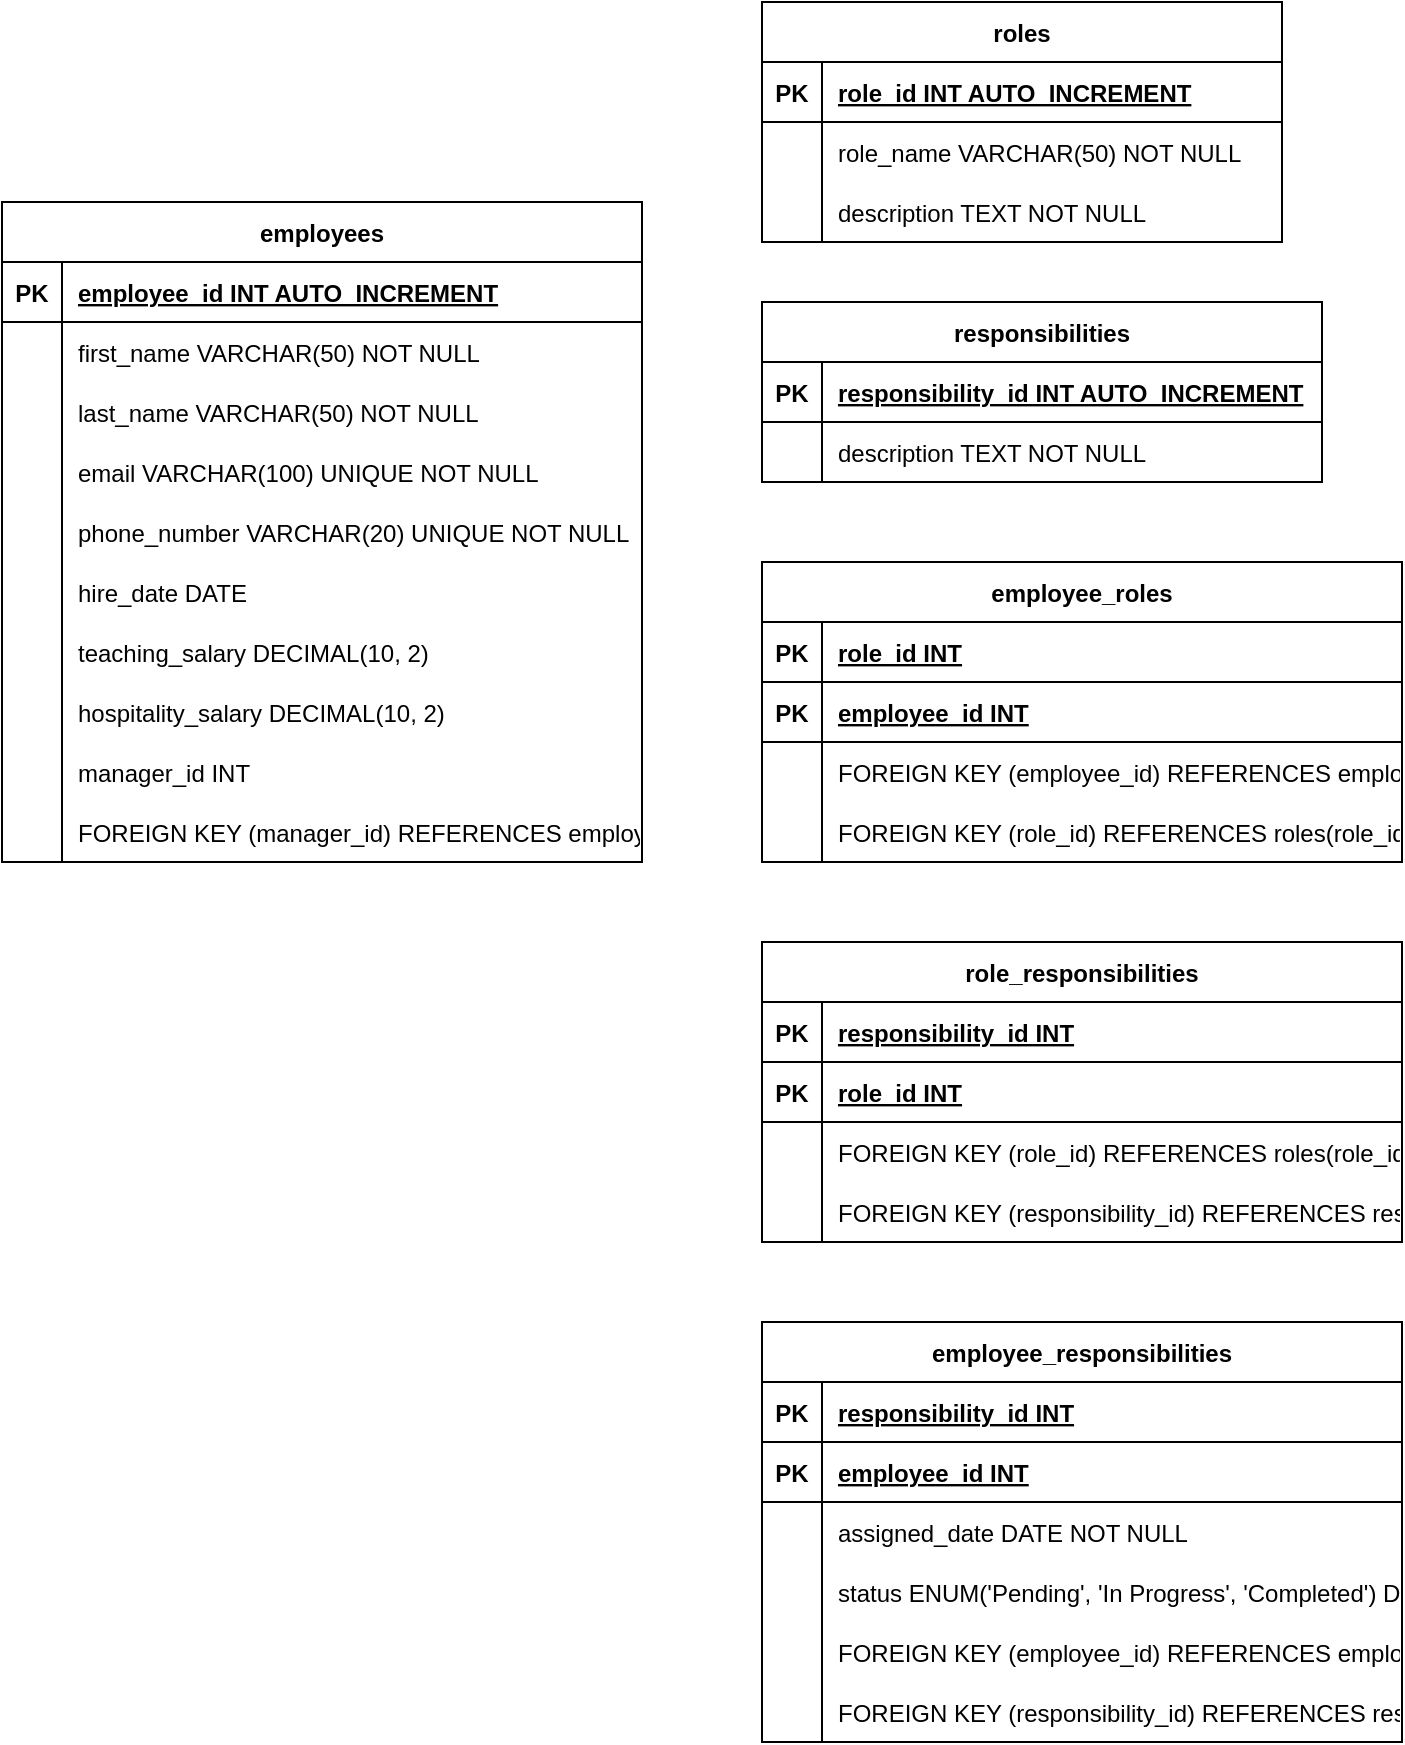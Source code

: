<mxfile version="24.7.6">
  <diagram name="Page-1" id="QkrxpY7dylWGhU-gu9zc">
    <mxGraphModel dx="1615" dy="1632" grid="1" gridSize="10" guides="1" tooltips="1" connect="1" arrows="1" fold="1" page="1" pageScale="1" pageWidth="850" pageHeight="1100" math="0" shadow="0">
      <root>
        <mxCell id="0" />
        <mxCell id="1" parent="0" />
        <mxCell id="rsEL6gUZ8bBxBFCF2_QT-1" value="employees" style="shape=table;startSize=30;container=1;collapsible=1;childLayout=tableLayout;fixedRows=1;rowLines=0;fontStyle=1;align=center;resizeLast=1;movable=0;resizable=0;rotatable=0;deletable=0;editable=0;locked=1;connectable=0;" vertex="1" parent="1">
          <mxGeometry x="-760" y="-20" width="320" height="330" as="geometry" />
        </mxCell>
        <mxCell id="rsEL6gUZ8bBxBFCF2_QT-2" value="" style="shape=tableRow;horizontal=0;startSize=0;swimlaneHead=0;swimlaneBody=0;fillColor=none;collapsible=0;dropTarget=0;points=[[0,0.5],[1,0.5]];portConstraint=eastwest;strokeColor=inherit;top=0;left=0;right=0;bottom=1;" vertex="1" parent="rsEL6gUZ8bBxBFCF2_QT-1">
          <mxGeometry y="30" width="320" height="30" as="geometry" />
        </mxCell>
        <mxCell id="rsEL6gUZ8bBxBFCF2_QT-3" value="PK" style="shape=partialRectangle;overflow=hidden;connectable=0;fillColor=none;strokeColor=inherit;top=0;left=0;bottom=0;right=0;fontStyle=1;" vertex="1" parent="rsEL6gUZ8bBxBFCF2_QT-2">
          <mxGeometry width="30" height="30" as="geometry">
            <mxRectangle width="30" height="30" as="alternateBounds" />
          </mxGeometry>
        </mxCell>
        <mxCell id="rsEL6gUZ8bBxBFCF2_QT-4" value="employee_id INT  AUTO_INCREMENT" style="shape=partialRectangle;overflow=hidden;connectable=0;fillColor=none;align=left;strokeColor=inherit;top=0;left=0;bottom=0;right=0;spacingLeft=6;fontStyle=5;" vertex="1" parent="rsEL6gUZ8bBxBFCF2_QT-2">
          <mxGeometry x="30" width="290" height="30" as="geometry">
            <mxRectangle width="290" height="30" as="alternateBounds" />
          </mxGeometry>
        </mxCell>
        <mxCell id="rsEL6gUZ8bBxBFCF2_QT-5" value="" style="shape=tableRow;horizontal=0;startSize=0;swimlaneHead=0;swimlaneBody=0;fillColor=none;collapsible=0;dropTarget=0;points=[[0,0.5],[1,0.5]];portConstraint=eastwest;strokeColor=inherit;top=0;left=0;right=0;bottom=0;" vertex="1" parent="rsEL6gUZ8bBxBFCF2_QT-1">
          <mxGeometry y="60" width="320" height="30" as="geometry" />
        </mxCell>
        <mxCell id="rsEL6gUZ8bBxBFCF2_QT-6" value="" style="shape=partialRectangle;overflow=hidden;connectable=0;fillColor=none;strokeColor=inherit;top=0;left=0;bottom=0;right=0;" vertex="1" parent="rsEL6gUZ8bBxBFCF2_QT-5">
          <mxGeometry width="30" height="30" as="geometry">
            <mxRectangle width="30" height="30" as="alternateBounds" />
          </mxGeometry>
        </mxCell>
        <mxCell id="rsEL6gUZ8bBxBFCF2_QT-7" value="first_name VARCHAR(50) NOT NULL" style="shape=partialRectangle;overflow=hidden;connectable=0;fillColor=none;align=left;strokeColor=inherit;top=0;left=0;bottom=0;right=0;spacingLeft=6;" vertex="1" parent="rsEL6gUZ8bBxBFCF2_QT-5">
          <mxGeometry x="30" width="290" height="30" as="geometry">
            <mxRectangle width="290" height="30" as="alternateBounds" />
          </mxGeometry>
        </mxCell>
        <mxCell id="rsEL6gUZ8bBxBFCF2_QT-8" value="" style="shape=tableRow;horizontal=0;startSize=0;swimlaneHead=0;swimlaneBody=0;fillColor=none;collapsible=0;dropTarget=0;points=[[0,0.5],[1,0.5]];portConstraint=eastwest;strokeColor=inherit;top=0;left=0;right=0;bottom=0;" vertex="1" parent="rsEL6gUZ8bBxBFCF2_QT-1">
          <mxGeometry y="90" width="320" height="30" as="geometry" />
        </mxCell>
        <mxCell id="rsEL6gUZ8bBxBFCF2_QT-9" value="" style="shape=partialRectangle;overflow=hidden;connectable=0;fillColor=none;strokeColor=inherit;top=0;left=0;bottom=0;right=0;" vertex="1" parent="rsEL6gUZ8bBxBFCF2_QT-8">
          <mxGeometry width="30" height="30" as="geometry">
            <mxRectangle width="30" height="30" as="alternateBounds" />
          </mxGeometry>
        </mxCell>
        <mxCell id="rsEL6gUZ8bBxBFCF2_QT-10" value="last_name VARCHAR(50) NOT NULL" style="shape=partialRectangle;overflow=hidden;connectable=0;fillColor=none;align=left;strokeColor=inherit;top=0;left=0;bottom=0;right=0;spacingLeft=6;" vertex="1" parent="rsEL6gUZ8bBxBFCF2_QT-8">
          <mxGeometry x="30" width="290" height="30" as="geometry">
            <mxRectangle width="290" height="30" as="alternateBounds" />
          </mxGeometry>
        </mxCell>
        <mxCell id="rsEL6gUZ8bBxBFCF2_QT-11" value="" style="shape=tableRow;horizontal=0;startSize=0;swimlaneHead=0;swimlaneBody=0;fillColor=none;collapsible=0;dropTarget=0;points=[[0,0.5],[1,0.5]];portConstraint=eastwest;strokeColor=inherit;top=0;left=0;right=0;bottom=0;" vertex="1" parent="rsEL6gUZ8bBxBFCF2_QT-1">
          <mxGeometry y="120" width="320" height="30" as="geometry" />
        </mxCell>
        <mxCell id="rsEL6gUZ8bBxBFCF2_QT-12" value="" style="shape=partialRectangle;overflow=hidden;connectable=0;fillColor=none;strokeColor=inherit;top=0;left=0;bottom=0;right=0;" vertex="1" parent="rsEL6gUZ8bBxBFCF2_QT-11">
          <mxGeometry width="30" height="30" as="geometry">
            <mxRectangle width="30" height="30" as="alternateBounds" />
          </mxGeometry>
        </mxCell>
        <mxCell id="rsEL6gUZ8bBxBFCF2_QT-13" value="email VARCHAR(100) UNIQUE NOT NULL" style="shape=partialRectangle;overflow=hidden;connectable=0;fillColor=none;align=left;strokeColor=inherit;top=0;left=0;bottom=0;right=0;spacingLeft=6;" vertex="1" parent="rsEL6gUZ8bBxBFCF2_QT-11">
          <mxGeometry x="30" width="290" height="30" as="geometry">
            <mxRectangle width="290" height="30" as="alternateBounds" />
          </mxGeometry>
        </mxCell>
        <mxCell id="rsEL6gUZ8bBxBFCF2_QT-14" value="" style="shape=tableRow;horizontal=0;startSize=0;swimlaneHead=0;swimlaneBody=0;fillColor=none;collapsible=0;dropTarget=0;points=[[0,0.5],[1,0.5]];portConstraint=eastwest;strokeColor=inherit;top=0;left=0;right=0;bottom=0;" vertex="1" parent="rsEL6gUZ8bBxBFCF2_QT-1">
          <mxGeometry y="150" width="320" height="30" as="geometry" />
        </mxCell>
        <mxCell id="rsEL6gUZ8bBxBFCF2_QT-15" value="" style="shape=partialRectangle;overflow=hidden;connectable=0;fillColor=none;strokeColor=inherit;top=0;left=0;bottom=0;right=0;" vertex="1" parent="rsEL6gUZ8bBxBFCF2_QT-14">
          <mxGeometry width="30" height="30" as="geometry">
            <mxRectangle width="30" height="30" as="alternateBounds" />
          </mxGeometry>
        </mxCell>
        <mxCell id="rsEL6gUZ8bBxBFCF2_QT-16" value="phone_number VARCHAR(20) UNIQUE NOT NULL" style="shape=partialRectangle;overflow=hidden;connectable=0;fillColor=none;align=left;strokeColor=inherit;top=0;left=0;bottom=0;right=0;spacingLeft=6;" vertex="1" parent="rsEL6gUZ8bBxBFCF2_QT-14">
          <mxGeometry x="30" width="290" height="30" as="geometry">
            <mxRectangle width="290" height="30" as="alternateBounds" />
          </mxGeometry>
        </mxCell>
        <mxCell id="rsEL6gUZ8bBxBFCF2_QT-17" value="" style="shape=tableRow;horizontal=0;startSize=0;swimlaneHead=0;swimlaneBody=0;fillColor=none;collapsible=0;dropTarget=0;points=[[0,0.5],[1,0.5]];portConstraint=eastwest;strokeColor=inherit;top=0;left=0;right=0;bottom=0;" vertex="1" parent="rsEL6gUZ8bBxBFCF2_QT-1">
          <mxGeometry y="180" width="320" height="30" as="geometry" />
        </mxCell>
        <mxCell id="rsEL6gUZ8bBxBFCF2_QT-18" value="" style="shape=partialRectangle;overflow=hidden;connectable=0;fillColor=none;strokeColor=inherit;top=0;left=0;bottom=0;right=0;" vertex="1" parent="rsEL6gUZ8bBxBFCF2_QT-17">
          <mxGeometry width="30" height="30" as="geometry">
            <mxRectangle width="30" height="30" as="alternateBounds" />
          </mxGeometry>
        </mxCell>
        <mxCell id="rsEL6gUZ8bBxBFCF2_QT-19" value="hire_date DATE" style="shape=partialRectangle;overflow=hidden;connectable=0;fillColor=none;align=left;strokeColor=inherit;top=0;left=0;bottom=0;right=0;spacingLeft=6;" vertex="1" parent="rsEL6gUZ8bBxBFCF2_QT-17">
          <mxGeometry x="30" width="290" height="30" as="geometry">
            <mxRectangle width="290" height="30" as="alternateBounds" />
          </mxGeometry>
        </mxCell>
        <mxCell id="rsEL6gUZ8bBxBFCF2_QT-20" value="" style="shape=tableRow;horizontal=0;startSize=0;swimlaneHead=0;swimlaneBody=0;fillColor=none;collapsible=0;dropTarget=0;points=[[0,0.5],[1,0.5]];portConstraint=eastwest;strokeColor=inherit;top=0;left=0;right=0;bottom=0;" vertex="1" parent="rsEL6gUZ8bBxBFCF2_QT-1">
          <mxGeometry y="210" width="320" height="30" as="geometry" />
        </mxCell>
        <mxCell id="rsEL6gUZ8bBxBFCF2_QT-21" value="" style="shape=partialRectangle;overflow=hidden;connectable=0;fillColor=none;strokeColor=inherit;top=0;left=0;bottom=0;right=0;" vertex="1" parent="rsEL6gUZ8bBxBFCF2_QT-20">
          <mxGeometry width="30" height="30" as="geometry">
            <mxRectangle width="30" height="30" as="alternateBounds" />
          </mxGeometry>
        </mxCell>
        <mxCell id="rsEL6gUZ8bBxBFCF2_QT-22" value="teaching_salary DECIMAL(10, 2)" style="shape=partialRectangle;overflow=hidden;connectable=0;fillColor=none;align=left;strokeColor=inherit;top=0;left=0;bottom=0;right=0;spacingLeft=6;" vertex="1" parent="rsEL6gUZ8bBxBFCF2_QT-20">
          <mxGeometry x="30" width="290" height="30" as="geometry">
            <mxRectangle width="290" height="30" as="alternateBounds" />
          </mxGeometry>
        </mxCell>
        <mxCell id="rsEL6gUZ8bBxBFCF2_QT-23" value="" style="shape=tableRow;horizontal=0;startSize=0;swimlaneHead=0;swimlaneBody=0;fillColor=none;collapsible=0;dropTarget=0;points=[[0,0.5],[1,0.5]];portConstraint=eastwest;strokeColor=inherit;top=0;left=0;right=0;bottom=0;" vertex="1" parent="rsEL6gUZ8bBxBFCF2_QT-1">
          <mxGeometry y="240" width="320" height="30" as="geometry" />
        </mxCell>
        <mxCell id="rsEL6gUZ8bBxBFCF2_QT-24" value="" style="shape=partialRectangle;overflow=hidden;connectable=0;fillColor=none;strokeColor=inherit;top=0;left=0;bottom=0;right=0;" vertex="1" parent="rsEL6gUZ8bBxBFCF2_QT-23">
          <mxGeometry width="30" height="30" as="geometry">
            <mxRectangle width="30" height="30" as="alternateBounds" />
          </mxGeometry>
        </mxCell>
        <mxCell id="rsEL6gUZ8bBxBFCF2_QT-25" value="hospitality_salary DECIMAL(10, 2)" style="shape=partialRectangle;overflow=hidden;connectable=0;fillColor=none;align=left;strokeColor=inherit;top=0;left=0;bottom=0;right=0;spacingLeft=6;" vertex="1" parent="rsEL6gUZ8bBxBFCF2_QT-23">
          <mxGeometry x="30" width="290" height="30" as="geometry">
            <mxRectangle width="290" height="30" as="alternateBounds" />
          </mxGeometry>
        </mxCell>
        <mxCell id="rsEL6gUZ8bBxBFCF2_QT-26" value="" style="shape=tableRow;horizontal=0;startSize=0;swimlaneHead=0;swimlaneBody=0;fillColor=none;collapsible=0;dropTarget=0;points=[[0,0.5],[1,0.5]];portConstraint=eastwest;strokeColor=inherit;top=0;left=0;right=0;bottom=0;" vertex="1" parent="rsEL6gUZ8bBxBFCF2_QT-1">
          <mxGeometry y="270" width="320" height="30" as="geometry" />
        </mxCell>
        <mxCell id="rsEL6gUZ8bBxBFCF2_QT-27" value="" style="shape=partialRectangle;overflow=hidden;connectable=0;fillColor=none;strokeColor=inherit;top=0;left=0;bottom=0;right=0;" vertex="1" parent="rsEL6gUZ8bBxBFCF2_QT-26">
          <mxGeometry width="30" height="30" as="geometry">
            <mxRectangle width="30" height="30" as="alternateBounds" />
          </mxGeometry>
        </mxCell>
        <mxCell id="rsEL6gUZ8bBxBFCF2_QT-28" value="manager_id INT" style="shape=partialRectangle;overflow=hidden;connectable=0;fillColor=none;align=left;strokeColor=inherit;top=0;left=0;bottom=0;right=0;spacingLeft=6;" vertex="1" parent="rsEL6gUZ8bBxBFCF2_QT-26">
          <mxGeometry x="30" width="290" height="30" as="geometry">
            <mxRectangle width="290" height="30" as="alternateBounds" />
          </mxGeometry>
        </mxCell>
        <mxCell id="rsEL6gUZ8bBxBFCF2_QT-29" value="" style="shape=tableRow;horizontal=0;startSize=0;swimlaneHead=0;swimlaneBody=0;fillColor=none;collapsible=0;dropTarget=0;points=[[0,0.5],[1,0.5]];portConstraint=eastwest;strokeColor=inherit;top=0;left=0;right=0;bottom=0;" vertex="1" parent="rsEL6gUZ8bBxBFCF2_QT-1">
          <mxGeometry y="300" width="320" height="30" as="geometry" />
        </mxCell>
        <mxCell id="rsEL6gUZ8bBxBFCF2_QT-30" value="" style="shape=partialRectangle;overflow=hidden;connectable=0;fillColor=none;strokeColor=inherit;top=0;left=0;bottom=0;right=0;" vertex="1" parent="rsEL6gUZ8bBxBFCF2_QT-29">
          <mxGeometry width="30" height="30" as="geometry">
            <mxRectangle width="30" height="30" as="alternateBounds" />
          </mxGeometry>
        </mxCell>
        <mxCell id="rsEL6gUZ8bBxBFCF2_QT-31" value="FOREIGN KEY (manager_id) REFERENCES employees(employee_id)" style="shape=partialRectangle;overflow=hidden;connectable=0;fillColor=none;align=left;strokeColor=inherit;top=0;left=0;bottom=0;right=0;spacingLeft=6;" vertex="1" parent="rsEL6gUZ8bBxBFCF2_QT-29">
          <mxGeometry x="30" width="290" height="30" as="geometry">
            <mxRectangle width="290" height="30" as="alternateBounds" />
          </mxGeometry>
        </mxCell>
        <mxCell id="rsEL6gUZ8bBxBFCF2_QT-32" value="roles" style="shape=table;startSize=30;container=1;collapsible=1;childLayout=tableLayout;fixedRows=1;rowLines=0;fontStyle=1;align=center;resizeLast=1;movable=1;resizable=1;rotatable=1;deletable=1;editable=1;locked=0;connectable=1;" vertex="1" parent="1">
          <mxGeometry x="-380" y="-120" width="260" height="120" as="geometry" />
        </mxCell>
        <mxCell id="rsEL6gUZ8bBxBFCF2_QT-33" value="" style="shape=tableRow;horizontal=0;startSize=0;swimlaneHead=0;swimlaneBody=0;fillColor=none;collapsible=0;dropTarget=0;points=[[0,0.5],[1,0.5]];portConstraint=eastwest;strokeColor=inherit;top=0;left=0;right=0;bottom=1;" vertex="1" parent="rsEL6gUZ8bBxBFCF2_QT-32">
          <mxGeometry y="30" width="260" height="30" as="geometry" />
        </mxCell>
        <mxCell id="rsEL6gUZ8bBxBFCF2_QT-34" value="PK" style="shape=partialRectangle;overflow=hidden;connectable=0;fillColor=none;strokeColor=inherit;top=0;left=0;bottom=0;right=0;fontStyle=1;" vertex="1" parent="rsEL6gUZ8bBxBFCF2_QT-33">
          <mxGeometry width="30" height="30" as="geometry">
            <mxRectangle width="30" height="30" as="alternateBounds" />
          </mxGeometry>
        </mxCell>
        <mxCell id="rsEL6gUZ8bBxBFCF2_QT-35" value="role_id INT  AUTO_INCREMENT" style="shape=partialRectangle;overflow=hidden;connectable=0;fillColor=none;align=left;strokeColor=inherit;top=0;left=0;bottom=0;right=0;spacingLeft=6;fontStyle=5;" vertex="1" parent="rsEL6gUZ8bBxBFCF2_QT-33">
          <mxGeometry x="30" width="230" height="30" as="geometry">
            <mxRectangle width="230" height="30" as="alternateBounds" />
          </mxGeometry>
        </mxCell>
        <mxCell id="rsEL6gUZ8bBxBFCF2_QT-36" value="" style="shape=tableRow;horizontal=0;startSize=0;swimlaneHead=0;swimlaneBody=0;fillColor=none;collapsible=0;dropTarget=0;points=[[0,0.5],[1,0.5]];portConstraint=eastwest;strokeColor=inherit;top=0;left=0;right=0;bottom=0;" vertex="1" parent="rsEL6gUZ8bBxBFCF2_QT-32">
          <mxGeometry y="60" width="260" height="30" as="geometry" />
        </mxCell>
        <mxCell id="rsEL6gUZ8bBxBFCF2_QT-37" value="" style="shape=partialRectangle;overflow=hidden;connectable=0;fillColor=none;strokeColor=inherit;top=0;left=0;bottom=0;right=0;" vertex="1" parent="rsEL6gUZ8bBxBFCF2_QT-36">
          <mxGeometry width="30" height="30" as="geometry">
            <mxRectangle width="30" height="30" as="alternateBounds" />
          </mxGeometry>
        </mxCell>
        <mxCell id="rsEL6gUZ8bBxBFCF2_QT-38" value="role_name VARCHAR(50) NOT NULL" style="shape=partialRectangle;overflow=hidden;connectable=0;fillColor=none;align=left;strokeColor=inherit;top=0;left=0;bottom=0;right=0;spacingLeft=6;" vertex="1" parent="rsEL6gUZ8bBxBFCF2_QT-36">
          <mxGeometry x="30" width="230" height="30" as="geometry">
            <mxRectangle width="230" height="30" as="alternateBounds" />
          </mxGeometry>
        </mxCell>
        <mxCell id="rsEL6gUZ8bBxBFCF2_QT-39" value="" style="shape=tableRow;horizontal=0;startSize=0;swimlaneHead=0;swimlaneBody=0;fillColor=none;collapsible=0;dropTarget=0;points=[[0,0.5],[1,0.5]];portConstraint=eastwest;strokeColor=inherit;top=0;left=0;right=0;bottom=0;" vertex="1" parent="rsEL6gUZ8bBxBFCF2_QT-32">
          <mxGeometry y="90" width="260" height="30" as="geometry" />
        </mxCell>
        <mxCell id="rsEL6gUZ8bBxBFCF2_QT-40" value="" style="shape=partialRectangle;overflow=hidden;connectable=0;fillColor=none;strokeColor=inherit;top=0;left=0;bottom=0;right=0;" vertex="1" parent="rsEL6gUZ8bBxBFCF2_QT-39">
          <mxGeometry width="30" height="30" as="geometry">
            <mxRectangle width="30" height="30" as="alternateBounds" />
          </mxGeometry>
        </mxCell>
        <mxCell id="rsEL6gUZ8bBxBFCF2_QT-41" value="description TEXT NOT NULL" style="shape=partialRectangle;overflow=hidden;connectable=0;fillColor=none;align=left;strokeColor=inherit;top=0;left=0;bottom=0;right=0;spacingLeft=6;" vertex="1" parent="rsEL6gUZ8bBxBFCF2_QT-39">
          <mxGeometry x="30" width="230" height="30" as="geometry">
            <mxRectangle width="230" height="30" as="alternateBounds" />
          </mxGeometry>
        </mxCell>
        <mxCell id="rsEL6gUZ8bBxBFCF2_QT-42" value="responsibilities" style="shape=table;startSize=30;container=1;collapsible=1;childLayout=tableLayout;fixedRows=1;rowLines=0;fontStyle=1;align=center;resizeLast=1;movable=1;resizable=1;rotatable=1;deletable=1;editable=1;locked=0;connectable=1;" vertex="1" parent="1">
          <mxGeometry x="-380" y="30" width="280" height="90" as="geometry" />
        </mxCell>
        <mxCell id="rsEL6gUZ8bBxBFCF2_QT-43" value="" style="shape=tableRow;horizontal=0;startSize=0;swimlaneHead=0;swimlaneBody=0;fillColor=none;collapsible=0;dropTarget=0;points=[[0,0.5],[1,0.5]];portConstraint=eastwest;strokeColor=inherit;top=0;left=0;right=0;bottom=1;" vertex="1" parent="rsEL6gUZ8bBxBFCF2_QT-42">
          <mxGeometry y="30" width="280" height="30" as="geometry" />
        </mxCell>
        <mxCell id="rsEL6gUZ8bBxBFCF2_QT-44" value="PK" style="shape=partialRectangle;overflow=hidden;connectable=0;fillColor=none;strokeColor=inherit;top=0;left=0;bottom=0;right=0;fontStyle=1;" vertex="1" parent="rsEL6gUZ8bBxBFCF2_QT-43">
          <mxGeometry width="30" height="30" as="geometry">
            <mxRectangle width="30" height="30" as="alternateBounds" />
          </mxGeometry>
        </mxCell>
        <mxCell id="rsEL6gUZ8bBxBFCF2_QT-45" value="responsibility_id INT  AUTO_INCREMENT" style="shape=partialRectangle;overflow=hidden;connectable=0;fillColor=none;align=left;strokeColor=inherit;top=0;left=0;bottom=0;right=0;spacingLeft=6;fontStyle=5;" vertex="1" parent="rsEL6gUZ8bBxBFCF2_QT-43">
          <mxGeometry x="30" width="250" height="30" as="geometry">
            <mxRectangle width="250" height="30" as="alternateBounds" />
          </mxGeometry>
        </mxCell>
        <mxCell id="rsEL6gUZ8bBxBFCF2_QT-46" value="" style="shape=tableRow;horizontal=0;startSize=0;swimlaneHead=0;swimlaneBody=0;fillColor=none;collapsible=0;dropTarget=0;points=[[0,0.5],[1,0.5]];portConstraint=eastwest;strokeColor=inherit;top=0;left=0;right=0;bottom=0;" vertex="1" parent="rsEL6gUZ8bBxBFCF2_QT-42">
          <mxGeometry y="60" width="280" height="30" as="geometry" />
        </mxCell>
        <mxCell id="rsEL6gUZ8bBxBFCF2_QT-47" value="" style="shape=partialRectangle;overflow=hidden;connectable=0;fillColor=none;strokeColor=inherit;top=0;left=0;bottom=0;right=0;" vertex="1" parent="rsEL6gUZ8bBxBFCF2_QT-46">
          <mxGeometry width="30" height="30" as="geometry">
            <mxRectangle width="30" height="30" as="alternateBounds" />
          </mxGeometry>
        </mxCell>
        <mxCell id="rsEL6gUZ8bBxBFCF2_QT-48" value="description TEXT NOT NULL" style="shape=partialRectangle;overflow=hidden;connectable=0;fillColor=none;align=left;strokeColor=inherit;top=0;left=0;bottom=0;right=0;spacingLeft=6;" vertex="1" parent="rsEL6gUZ8bBxBFCF2_QT-46">
          <mxGeometry x="30" width="250" height="30" as="geometry">
            <mxRectangle width="250" height="30" as="alternateBounds" />
          </mxGeometry>
        </mxCell>
        <mxCell id="rsEL6gUZ8bBxBFCF2_QT-49" value="employee_roles" style="shape=table;startSize=30;container=1;collapsible=1;childLayout=tableLayout;fixedRows=1;rowLines=0;fontStyle=1;align=center;resizeLast=1;movable=1;resizable=1;rotatable=1;deletable=1;editable=1;locked=0;connectable=1;" vertex="1" parent="1">
          <mxGeometry x="-380" y="160" width="320" height="150" as="geometry" />
        </mxCell>
        <mxCell id="rsEL6gUZ8bBxBFCF2_QT-50" value="" style="shape=tableRow;horizontal=0;startSize=0;swimlaneHead=0;swimlaneBody=0;fillColor=none;collapsible=0;dropTarget=0;points=[[0,0.5],[1,0.5]];portConstraint=eastwest;strokeColor=inherit;top=0;left=0;right=0;bottom=1;" vertex="1" parent="rsEL6gUZ8bBxBFCF2_QT-49">
          <mxGeometry y="30" width="320" height="30" as="geometry" />
        </mxCell>
        <mxCell id="rsEL6gUZ8bBxBFCF2_QT-51" value="PK" style="shape=partialRectangle;overflow=hidden;connectable=0;fillColor=none;strokeColor=inherit;top=0;left=0;bottom=0;right=0;fontStyle=1;" vertex="1" parent="rsEL6gUZ8bBxBFCF2_QT-50">
          <mxGeometry width="30" height="30" as="geometry">
            <mxRectangle width="30" height="30" as="alternateBounds" />
          </mxGeometry>
        </mxCell>
        <mxCell id="rsEL6gUZ8bBxBFCF2_QT-52" value="role_id INT" style="shape=partialRectangle;overflow=hidden;connectable=0;fillColor=none;align=left;strokeColor=inherit;top=0;left=0;bottom=0;right=0;spacingLeft=6;fontStyle=5;" vertex="1" parent="rsEL6gUZ8bBxBFCF2_QT-50">
          <mxGeometry x="30" width="290" height="30" as="geometry">
            <mxRectangle width="290" height="30" as="alternateBounds" />
          </mxGeometry>
        </mxCell>
        <mxCell id="rsEL6gUZ8bBxBFCF2_QT-53" value="" style="shape=tableRow;horizontal=0;startSize=0;swimlaneHead=0;swimlaneBody=0;fillColor=none;collapsible=0;dropTarget=0;points=[[0,0.5],[1,0.5]];portConstraint=eastwest;strokeColor=inherit;top=0;left=0;right=0;bottom=1;" vertex="1" parent="rsEL6gUZ8bBxBFCF2_QT-49">
          <mxGeometry y="60" width="320" height="30" as="geometry" />
        </mxCell>
        <mxCell id="rsEL6gUZ8bBxBFCF2_QT-54" value="PK" style="shape=partialRectangle;overflow=hidden;connectable=0;fillColor=none;strokeColor=inherit;top=0;left=0;bottom=0;right=0;fontStyle=1;" vertex="1" parent="rsEL6gUZ8bBxBFCF2_QT-53">
          <mxGeometry width="30" height="30" as="geometry">
            <mxRectangle width="30" height="30" as="alternateBounds" />
          </mxGeometry>
        </mxCell>
        <mxCell id="rsEL6gUZ8bBxBFCF2_QT-55" value="employee_id INT" style="shape=partialRectangle;overflow=hidden;connectable=0;fillColor=none;align=left;strokeColor=inherit;top=0;left=0;bottom=0;right=0;spacingLeft=6;fontStyle=5;" vertex="1" parent="rsEL6gUZ8bBxBFCF2_QT-53">
          <mxGeometry x="30" width="290" height="30" as="geometry">
            <mxRectangle width="290" height="30" as="alternateBounds" />
          </mxGeometry>
        </mxCell>
        <mxCell id="rsEL6gUZ8bBxBFCF2_QT-56" value="" style="shape=tableRow;horizontal=0;startSize=0;swimlaneHead=0;swimlaneBody=0;fillColor=none;collapsible=0;dropTarget=0;points=[[0,0.5],[1,0.5]];portConstraint=eastwest;strokeColor=inherit;top=0;left=0;right=0;bottom=0;" vertex="1" parent="rsEL6gUZ8bBxBFCF2_QT-49">
          <mxGeometry y="90" width="320" height="30" as="geometry" />
        </mxCell>
        <mxCell id="rsEL6gUZ8bBxBFCF2_QT-57" value="" style="shape=partialRectangle;overflow=hidden;connectable=0;fillColor=none;strokeColor=inherit;top=0;left=0;bottom=0;right=0;" vertex="1" parent="rsEL6gUZ8bBxBFCF2_QT-56">
          <mxGeometry width="30" height="30" as="geometry">
            <mxRectangle width="30" height="30" as="alternateBounds" />
          </mxGeometry>
        </mxCell>
        <mxCell id="rsEL6gUZ8bBxBFCF2_QT-58" value="FOREIGN KEY (employee_id) REFERENCES employees(employee_id)" style="shape=partialRectangle;overflow=hidden;connectable=0;fillColor=none;align=left;strokeColor=inherit;top=0;left=0;bottom=0;right=0;spacingLeft=6;" vertex="1" parent="rsEL6gUZ8bBxBFCF2_QT-56">
          <mxGeometry x="30" width="290" height="30" as="geometry">
            <mxRectangle width="290" height="30" as="alternateBounds" />
          </mxGeometry>
        </mxCell>
        <mxCell id="rsEL6gUZ8bBxBFCF2_QT-59" value="" style="shape=tableRow;horizontal=0;startSize=0;swimlaneHead=0;swimlaneBody=0;fillColor=none;collapsible=0;dropTarget=0;points=[[0,0.5],[1,0.5]];portConstraint=eastwest;strokeColor=inherit;top=0;left=0;right=0;bottom=0;" vertex="1" parent="rsEL6gUZ8bBxBFCF2_QT-49">
          <mxGeometry y="120" width="320" height="30" as="geometry" />
        </mxCell>
        <mxCell id="rsEL6gUZ8bBxBFCF2_QT-60" value="" style="shape=partialRectangle;overflow=hidden;connectable=0;fillColor=none;strokeColor=inherit;top=0;left=0;bottom=0;right=0;" vertex="1" parent="rsEL6gUZ8bBxBFCF2_QT-59">
          <mxGeometry width="30" height="30" as="geometry">
            <mxRectangle width="30" height="30" as="alternateBounds" />
          </mxGeometry>
        </mxCell>
        <mxCell id="rsEL6gUZ8bBxBFCF2_QT-61" value="FOREIGN KEY (role_id) REFERENCES roles(role_id)" style="shape=partialRectangle;overflow=hidden;connectable=0;fillColor=none;align=left;strokeColor=inherit;top=0;left=0;bottom=0;right=0;spacingLeft=6;" vertex="1" parent="rsEL6gUZ8bBxBFCF2_QT-59">
          <mxGeometry x="30" width="290" height="30" as="geometry">
            <mxRectangle width="290" height="30" as="alternateBounds" />
          </mxGeometry>
        </mxCell>
        <mxCell id="rsEL6gUZ8bBxBFCF2_QT-62" value="role_responsibilities" style="shape=table;startSize=30;container=1;collapsible=1;childLayout=tableLayout;fixedRows=1;rowLines=0;fontStyle=1;align=center;resizeLast=1;movable=1;resizable=1;rotatable=1;deletable=1;editable=1;locked=0;connectable=1;" vertex="1" parent="1">
          <mxGeometry x="-380" y="350" width="320" height="150" as="geometry" />
        </mxCell>
        <mxCell id="rsEL6gUZ8bBxBFCF2_QT-63" value="" style="shape=tableRow;horizontal=0;startSize=0;swimlaneHead=0;swimlaneBody=0;fillColor=none;collapsible=0;dropTarget=0;points=[[0,0.5],[1,0.5]];portConstraint=eastwest;strokeColor=inherit;top=0;left=0;right=0;bottom=1;" vertex="1" parent="rsEL6gUZ8bBxBFCF2_QT-62">
          <mxGeometry y="30" width="320" height="30" as="geometry" />
        </mxCell>
        <mxCell id="rsEL6gUZ8bBxBFCF2_QT-64" value="PK" style="shape=partialRectangle;overflow=hidden;connectable=0;fillColor=none;strokeColor=inherit;top=0;left=0;bottom=0;right=0;fontStyle=1;" vertex="1" parent="rsEL6gUZ8bBxBFCF2_QT-63">
          <mxGeometry width="30" height="30" as="geometry">
            <mxRectangle width="30" height="30" as="alternateBounds" />
          </mxGeometry>
        </mxCell>
        <mxCell id="rsEL6gUZ8bBxBFCF2_QT-65" value="responsibility_id INT" style="shape=partialRectangle;overflow=hidden;connectable=0;fillColor=none;align=left;strokeColor=inherit;top=0;left=0;bottom=0;right=0;spacingLeft=6;fontStyle=5;" vertex="1" parent="rsEL6gUZ8bBxBFCF2_QT-63">
          <mxGeometry x="30" width="290" height="30" as="geometry">
            <mxRectangle width="290" height="30" as="alternateBounds" />
          </mxGeometry>
        </mxCell>
        <mxCell id="rsEL6gUZ8bBxBFCF2_QT-66" value="" style="shape=tableRow;horizontal=0;startSize=0;swimlaneHead=0;swimlaneBody=0;fillColor=none;collapsible=0;dropTarget=0;points=[[0,0.5],[1,0.5]];portConstraint=eastwest;strokeColor=inherit;top=0;left=0;right=0;bottom=1;" vertex="1" parent="rsEL6gUZ8bBxBFCF2_QT-62">
          <mxGeometry y="60" width="320" height="30" as="geometry" />
        </mxCell>
        <mxCell id="rsEL6gUZ8bBxBFCF2_QT-67" value="PK" style="shape=partialRectangle;overflow=hidden;connectable=0;fillColor=none;strokeColor=inherit;top=0;left=0;bottom=0;right=0;fontStyle=1;" vertex="1" parent="rsEL6gUZ8bBxBFCF2_QT-66">
          <mxGeometry width="30" height="30" as="geometry">
            <mxRectangle width="30" height="30" as="alternateBounds" />
          </mxGeometry>
        </mxCell>
        <mxCell id="rsEL6gUZ8bBxBFCF2_QT-68" value="role_id INT" style="shape=partialRectangle;overflow=hidden;connectable=0;fillColor=none;align=left;strokeColor=inherit;top=0;left=0;bottom=0;right=0;spacingLeft=6;fontStyle=5;" vertex="1" parent="rsEL6gUZ8bBxBFCF2_QT-66">
          <mxGeometry x="30" width="290" height="30" as="geometry">
            <mxRectangle width="290" height="30" as="alternateBounds" />
          </mxGeometry>
        </mxCell>
        <mxCell id="rsEL6gUZ8bBxBFCF2_QT-69" value="" style="shape=tableRow;horizontal=0;startSize=0;swimlaneHead=0;swimlaneBody=0;fillColor=none;collapsible=0;dropTarget=0;points=[[0,0.5],[1,0.5]];portConstraint=eastwest;strokeColor=inherit;top=0;left=0;right=0;bottom=0;" vertex="1" parent="rsEL6gUZ8bBxBFCF2_QT-62">
          <mxGeometry y="90" width="320" height="30" as="geometry" />
        </mxCell>
        <mxCell id="rsEL6gUZ8bBxBFCF2_QT-70" value="" style="shape=partialRectangle;overflow=hidden;connectable=0;fillColor=none;strokeColor=inherit;top=0;left=0;bottom=0;right=0;" vertex="1" parent="rsEL6gUZ8bBxBFCF2_QT-69">
          <mxGeometry width="30" height="30" as="geometry">
            <mxRectangle width="30" height="30" as="alternateBounds" />
          </mxGeometry>
        </mxCell>
        <mxCell id="rsEL6gUZ8bBxBFCF2_QT-71" value="FOREIGN KEY (role_id) REFERENCES roles(role_id)" style="shape=partialRectangle;overflow=hidden;connectable=0;fillColor=none;align=left;strokeColor=inherit;top=0;left=0;bottom=0;right=0;spacingLeft=6;" vertex="1" parent="rsEL6gUZ8bBxBFCF2_QT-69">
          <mxGeometry x="30" width="290" height="30" as="geometry">
            <mxRectangle width="290" height="30" as="alternateBounds" />
          </mxGeometry>
        </mxCell>
        <mxCell id="rsEL6gUZ8bBxBFCF2_QT-72" value="" style="shape=tableRow;horizontal=0;startSize=0;swimlaneHead=0;swimlaneBody=0;fillColor=none;collapsible=0;dropTarget=0;points=[[0,0.5],[1,0.5]];portConstraint=eastwest;strokeColor=inherit;top=0;left=0;right=0;bottom=0;" vertex="1" parent="rsEL6gUZ8bBxBFCF2_QT-62">
          <mxGeometry y="120" width="320" height="30" as="geometry" />
        </mxCell>
        <mxCell id="rsEL6gUZ8bBxBFCF2_QT-73" value="" style="shape=partialRectangle;overflow=hidden;connectable=0;fillColor=none;strokeColor=inherit;top=0;left=0;bottom=0;right=0;" vertex="1" parent="rsEL6gUZ8bBxBFCF2_QT-72">
          <mxGeometry width="30" height="30" as="geometry">
            <mxRectangle width="30" height="30" as="alternateBounds" />
          </mxGeometry>
        </mxCell>
        <mxCell id="rsEL6gUZ8bBxBFCF2_QT-74" value="FOREIGN KEY (responsibility_id) REFERENCES responsibilities(responsibility_id)" style="shape=partialRectangle;overflow=hidden;connectable=0;fillColor=none;align=left;strokeColor=inherit;top=0;left=0;bottom=0;right=0;spacingLeft=6;" vertex="1" parent="rsEL6gUZ8bBxBFCF2_QT-72">
          <mxGeometry x="30" width="290" height="30" as="geometry">
            <mxRectangle width="290" height="30" as="alternateBounds" />
          </mxGeometry>
        </mxCell>
        <mxCell id="rsEL6gUZ8bBxBFCF2_QT-75" value="employee_responsibilities" style="shape=table;startSize=30;container=1;collapsible=1;childLayout=tableLayout;fixedRows=1;rowLines=0;fontStyle=1;align=center;resizeLast=1;movable=1;resizable=1;rotatable=1;deletable=1;editable=1;locked=0;connectable=1;" vertex="1" parent="1">
          <mxGeometry x="-380" y="540" width="320" height="210" as="geometry" />
        </mxCell>
        <mxCell id="rsEL6gUZ8bBxBFCF2_QT-76" value="" style="shape=tableRow;horizontal=0;startSize=0;swimlaneHead=0;swimlaneBody=0;fillColor=none;collapsible=0;dropTarget=0;points=[[0,0.5],[1,0.5]];portConstraint=eastwest;strokeColor=inherit;top=0;left=0;right=0;bottom=1;" vertex="1" parent="rsEL6gUZ8bBxBFCF2_QT-75">
          <mxGeometry y="30" width="320" height="30" as="geometry" />
        </mxCell>
        <mxCell id="rsEL6gUZ8bBxBFCF2_QT-77" value="PK" style="shape=partialRectangle;overflow=hidden;connectable=0;fillColor=none;strokeColor=inherit;top=0;left=0;bottom=0;right=0;fontStyle=1;" vertex="1" parent="rsEL6gUZ8bBxBFCF2_QT-76">
          <mxGeometry width="30" height="30" as="geometry">
            <mxRectangle width="30" height="30" as="alternateBounds" />
          </mxGeometry>
        </mxCell>
        <mxCell id="rsEL6gUZ8bBxBFCF2_QT-78" value="responsibility_id INT" style="shape=partialRectangle;overflow=hidden;connectable=0;fillColor=none;align=left;strokeColor=inherit;top=0;left=0;bottom=0;right=0;spacingLeft=6;fontStyle=5;" vertex="1" parent="rsEL6gUZ8bBxBFCF2_QT-76">
          <mxGeometry x="30" width="290" height="30" as="geometry">
            <mxRectangle width="290" height="30" as="alternateBounds" />
          </mxGeometry>
        </mxCell>
        <mxCell id="rsEL6gUZ8bBxBFCF2_QT-79" value="" style="shape=tableRow;horizontal=0;startSize=0;swimlaneHead=0;swimlaneBody=0;fillColor=none;collapsible=0;dropTarget=0;points=[[0,0.5],[1,0.5]];portConstraint=eastwest;strokeColor=inherit;top=0;left=0;right=0;bottom=1;" vertex="1" parent="rsEL6gUZ8bBxBFCF2_QT-75">
          <mxGeometry y="60" width="320" height="30" as="geometry" />
        </mxCell>
        <mxCell id="rsEL6gUZ8bBxBFCF2_QT-80" value="PK" style="shape=partialRectangle;overflow=hidden;connectable=0;fillColor=none;strokeColor=inherit;top=0;left=0;bottom=0;right=0;fontStyle=1;" vertex="1" parent="rsEL6gUZ8bBxBFCF2_QT-79">
          <mxGeometry width="30" height="30" as="geometry">
            <mxRectangle width="30" height="30" as="alternateBounds" />
          </mxGeometry>
        </mxCell>
        <mxCell id="rsEL6gUZ8bBxBFCF2_QT-81" value="employee_id INT" style="shape=partialRectangle;overflow=hidden;connectable=0;fillColor=none;align=left;strokeColor=inherit;top=0;left=0;bottom=0;right=0;spacingLeft=6;fontStyle=5;" vertex="1" parent="rsEL6gUZ8bBxBFCF2_QT-79">
          <mxGeometry x="30" width="290" height="30" as="geometry">
            <mxRectangle width="290" height="30" as="alternateBounds" />
          </mxGeometry>
        </mxCell>
        <mxCell id="rsEL6gUZ8bBxBFCF2_QT-82" value="" style="shape=tableRow;horizontal=0;startSize=0;swimlaneHead=0;swimlaneBody=0;fillColor=none;collapsible=0;dropTarget=0;points=[[0,0.5],[1,0.5]];portConstraint=eastwest;strokeColor=inherit;top=0;left=0;right=0;bottom=0;" vertex="1" parent="rsEL6gUZ8bBxBFCF2_QT-75">
          <mxGeometry y="90" width="320" height="30" as="geometry" />
        </mxCell>
        <mxCell id="rsEL6gUZ8bBxBFCF2_QT-83" value="" style="shape=partialRectangle;overflow=hidden;connectable=0;fillColor=none;strokeColor=inherit;top=0;left=0;bottom=0;right=0;" vertex="1" parent="rsEL6gUZ8bBxBFCF2_QT-82">
          <mxGeometry width="30" height="30" as="geometry">
            <mxRectangle width="30" height="30" as="alternateBounds" />
          </mxGeometry>
        </mxCell>
        <mxCell id="rsEL6gUZ8bBxBFCF2_QT-84" value="assigned_date DATE NOT NULL" style="shape=partialRectangle;overflow=hidden;connectable=0;fillColor=none;align=left;strokeColor=inherit;top=0;left=0;bottom=0;right=0;spacingLeft=6;" vertex="1" parent="rsEL6gUZ8bBxBFCF2_QT-82">
          <mxGeometry x="30" width="290" height="30" as="geometry">
            <mxRectangle width="290" height="30" as="alternateBounds" />
          </mxGeometry>
        </mxCell>
        <mxCell id="rsEL6gUZ8bBxBFCF2_QT-85" value="" style="shape=tableRow;horizontal=0;startSize=0;swimlaneHead=0;swimlaneBody=0;fillColor=none;collapsible=0;dropTarget=0;points=[[0,0.5],[1,0.5]];portConstraint=eastwest;strokeColor=inherit;top=0;left=0;right=0;bottom=0;" vertex="1" parent="rsEL6gUZ8bBxBFCF2_QT-75">
          <mxGeometry y="120" width="320" height="30" as="geometry" />
        </mxCell>
        <mxCell id="rsEL6gUZ8bBxBFCF2_QT-86" value="" style="shape=partialRectangle;overflow=hidden;connectable=0;fillColor=none;strokeColor=inherit;top=0;left=0;bottom=0;right=0;" vertex="1" parent="rsEL6gUZ8bBxBFCF2_QT-85">
          <mxGeometry width="30" height="30" as="geometry">
            <mxRectangle width="30" height="30" as="alternateBounds" />
          </mxGeometry>
        </mxCell>
        <mxCell id="rsEL6gUZ8bBxBFCF2_QT-87" value="status ENUM(&#39;Pending&#39;, &#39;In Progress&#39;, &#39;Completed&#39;) DEFAULT &#39;Pending&#39;" style="shape=partialRectangle;overflow=hidden;connectable=0;fillColor=none;align=left;strokeColor=inherit;top=0;left=0;bottom=0;right=0;spacingLeft=6;" vertex="1" parent="rsEL6gUZ8bBxBFCF2_QT-85">
          <mxGeometry x="30" width="290" height="30" as="geometry">
            <mxRectangle width="290" height="30" as="alternateBounds" />
          </mxGeometry>
        </mxCell>
        <mxCell id="rsEL6gUZ8bBxBFCF2_QT-88" value="" style="shape=tableRow;horizontal=0;startSize=0;swimlaneHead=0;swimlaneBody=0;fillColor=none;collapsible=0;dropTarget=0;points=[[0,0.5],[1,0.5]];portConstraint=eastwest;strokeColor=inherit;top=0;left=0;right=0;bottom=0;" vertex="1" parent="rsEL6gUZ8bBxBFCF2_QT-75">
          <mxGeometry y="150" width="320" height="30" as="geometry" />
        </mxCell>
        <mxCell id="rsEL6gUZ8bBxBFCF2_QT-89" value="" style="shape=partialRectangle;overflow=hidden;connectable=0;fillColor=none;strokeColor=inherit;top=0;left=0;bottom=0;right=0;" vertex="1" parent="rsEL6gUZ8bBxBFCF2_QT-88">
          <mxGeometry width="30" height="30" as="geometry">
            <mxRectangle width="30" height="30" as="alternateBounds" />
          </mxGeometry>
        </mxCell>
        <mxCell id="rsEL6gUZ8bBxBFCF2_QT-90" value="FOREIGN KEY (employee_id) REFERENCES employees(employee_id)" style="shape=partialRectangle;overflow=hidden;connectable=0;fillColor=none;align=left;strokeColor=inherit;top=0;left=0;bottom=0;right=0;spacingLeft=6;" vertex="1" parent="rsEL6gUZ8bBxBFCF2_QT-88">
          <mxGeometry x="30" width="290" height="30" as="geometry">
            <mxRectangle width="290" height="30" as="alternateBounds" />
          </mxGeometry>
        </mxCell>
        <mxCell id="rsEL6gUZ8bBxBFCF2_QT-91" value="" style="shape=tableRow;horizontal=0;startSize=0;swimlaneHead=0;swimlaneBody=0;fillColor=none;collapsible=0;dropTarget=0;points=[[0,0.5],[1,0.5]];portConstraint=eastwest;strokeColor=inherit;top=0;left=0;right=0;bottom=0;" vertex="1" parent="rsEL6gUZ8bBxBFCF2_QT-75">
          <mxGeometry y="180" width="320" height="30" as="geometry" />
        </mxCell>
        <mxCell id="rsEL6gUZ8bBxBFCF2_QT-92" value="" style="shape=partialRectangle;overflow=hidden;connectable=0;fillColor=none;strokeColor=inherit;top=0;left=0;bottom=0;right=0;" vertex="1" parent="rsEL6gUZ8bBxBFCF2_QT-91">
          <mxGeometry width="30" height="30" as="geometry">
            <mxRectangle width="30" height="30" as="alternateBounds" />
          </mxGeometry>
        </mxCell>
        <mxCell id="rsEL6gUZ8bBxBFCF2_QT-93" value="FOREIGN KEY (responsibility_id) REFERENCES responsibilities(responsibility_id)" style="shape=partialRectangle;overflow=hidden;connectable=0;fillColor=none;align=left;strokeColor=inherit;top=0;left=0;bottom=0;right=0;spacingLeft=6;" vertex="1" parent="rsEL6gUZ8bBxBFCF2_QT-91">
          <mxGeometry x="30" width="290" height="30" as="geometry">
            <mxRectangle width="290" height="30" as="alternateBounds" />
          </mxGeometry>
        </mxCell>
      </root>
    </mxGraphModel>
  </diagram>
</mxfile>
